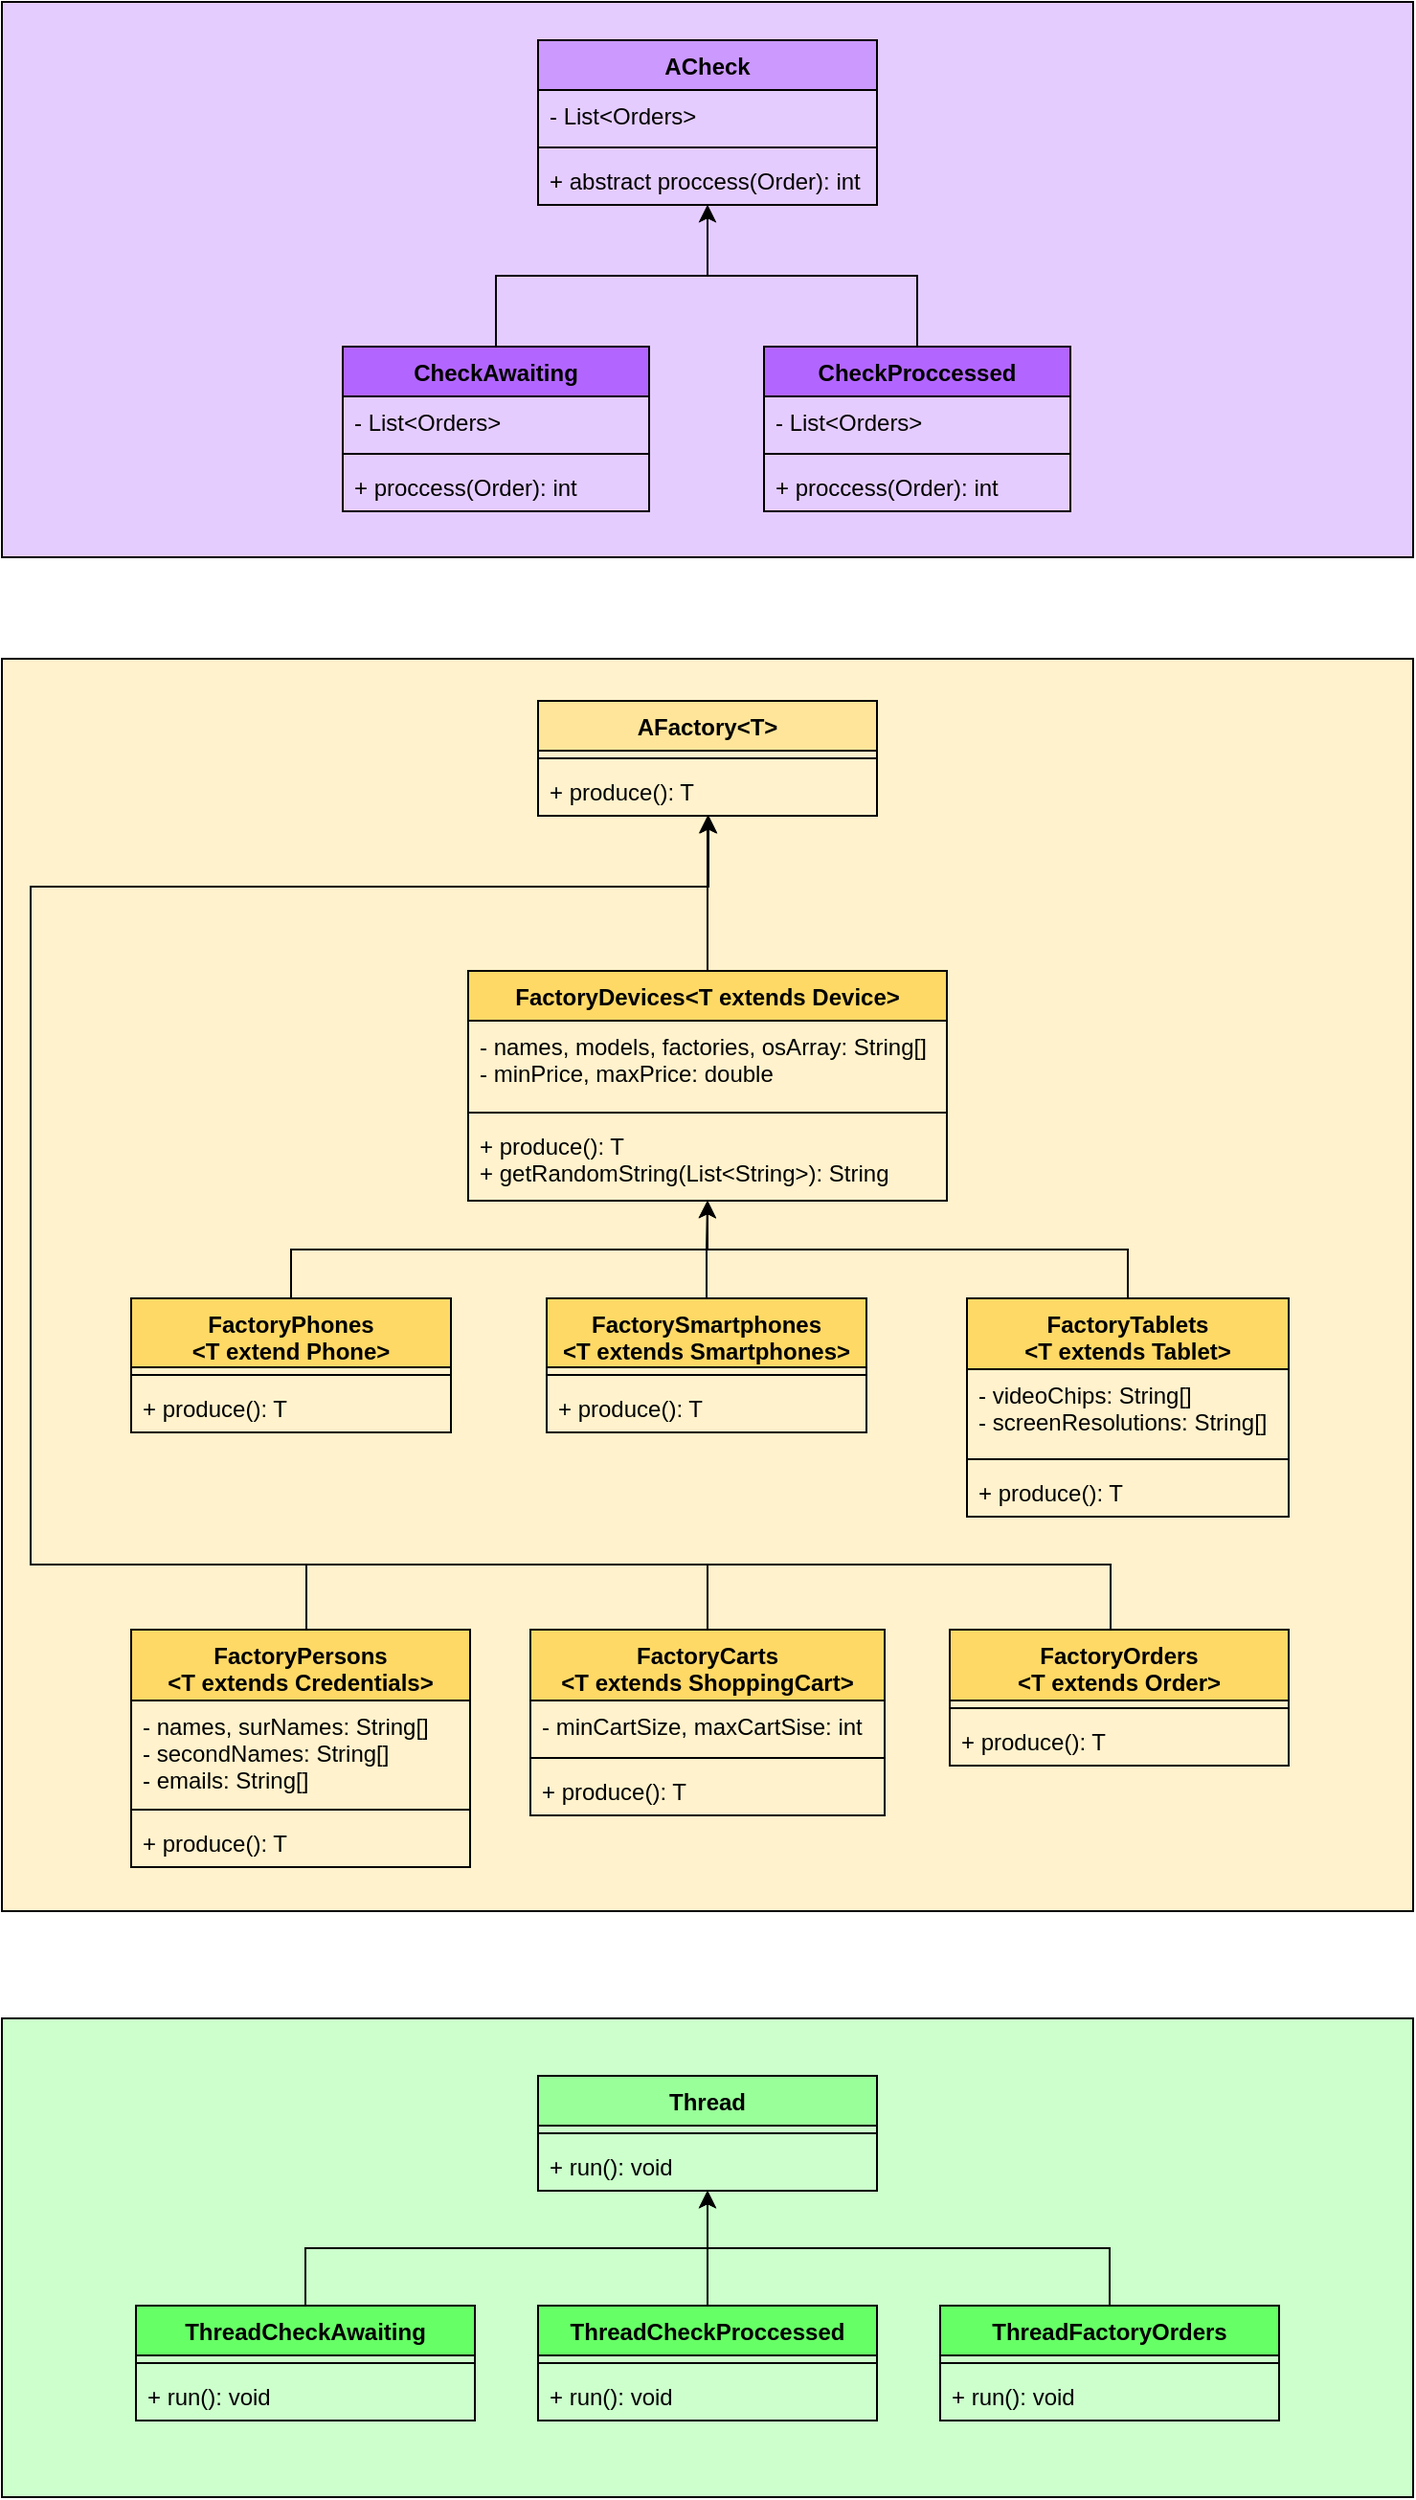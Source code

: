<mxfile version="12.3.1" type="github" pages="1">
  <diagram id="0GUaxXbDDWe5PVAGPf-r" name="Page-1">
    <mxGraphModel dx="1448" dy="980" grid="1" gridSize="10" guides="1" tooltips="1" connect="1" arrows="1" fold="1" page="1" pageScale="1" pageWidth="827" pageHeight="1169" math="0" shadow="0">
      <root>
        <mxCell id="0"/>
        <mxCell id="1" parent="0"/>
        <mxCell id="-0ryyqHEh2swBMXTkfNj-22" value="" style="group" vertex="1" connectable="0" parent="1">
          <mxGeometry x="45" y="1090" width="737" height="250" as="geometry"/>
        </mxCell>
        <mxCell id="-0ryyqHEh2swBMXTkfNj-21" value="" style="rounded=0;whiteSpace=wrap;html=1;fillColor=#CCFFCC;" vertex="1" parent="-0ryyqHEh2swBMXTkfNj-22">
          <mxGeometry width="737" height="250" as="geometry"/>
        </mxCell>
        <mxCell id="-0ryyqHEh2swBMXTkfNj-1" value="Thread" style="swimlane;fontStyle=1;align=center;verticalAlign=top;childLayout=stackLayout;horizontal=1;startSize=26;horizontalStack=0;resizeParent=1;resizeParentMax=0;resizeLast=0;collapsible=1;marginBottom=0;fillColor=#99FF99;" vertex="1" parent="-0ryyqHEh2swBMXTkfNj-22">
          <mxGeometry x="280" y="30" width="177" height="60" as="geometry">
            <mxRectangle x="325" y="913" width="70" height="26" as="alternateBounds"/>
          </mxGeometry>
        </mxCell>
        <mxCell id="-0ryyqHEh2swBMXTkfNj-3" value="" style="line;strokeWidth=1;fillColor=none;align=left;verticalAlign=middle;spacingTop=-1;spacingLeft=3;spacingRight=3;rotatable=0;labelPosition=right;points=[];portConstraint=eastwest;" vertex="1" parent="-0ryyqHEh2swBMXTkfNj-1">
          <mxGeometry y="26" width="177" height="8" as="geometry"/>
        </mxCell>
        <mxCell id="-0ryyqHEh2swBMXTkfNj-4" value="+ run(): void" style="text;strokeColor=none;fillColor=none;align=left;verticalAlign=top;spacingLeft=4;spacingRight=4;overflow=hidden;rotatable=0;points=[[0,0.5],[1,0.5]];portConstraint=eastwest;" vertex="1" parent="-0ryyqHEh2swBMXTkfNj-1">
          <mxGeometry y="34" width="177" height="26" as="geometry"/>
        </mxCell>
        <mxCell id="-0ryyqHEh2swBMXTkfNj-18" style="edgeStyle=orthogonalEdgeStyle;rounded=0;orthogonalLoop=1;jettySize=auto;html=1;exitX=0.5;exitY=0;exitDx=0;exitDy=0;" edge="1" parent="-0ryyqHEh2swBMXTkfNj-22" source="-0ryyqHEh2swBMXTkfNj-9" target="-0ryyqHEh2swBMXTkfNj-1">
          <mxGeometry relative="1" as="geometry"/>
        </mxCell>
        <mxCell id="-0ryyqHEh2swBMXTkfNj-9" value="ThreadCheckAwaiting" style="swimlane;fontStyle=1;align=center;verticalAlign=top;childLayout=stackLayout;horizontal=1;startSize=26;horizontalStack=0;resizeParent=1;resizeParentMax=0;resizeLast=0;collapsible=1;marginBottom=0;fillColor=#66FF66;" vertex="1" parent="-0ryyqHEh2swBMXTkfNj-22">
          <mxGeometry x="70" y="150" width="177" height="60" as="geometry"/>
        </mxCell>
        <mxCell id="-0ryyqHEh2swBMXTkfNj-10" value="" style="line;strokeWidth=1;fillColor=none;align=left;verticalAlign=middle;spacingTop=-1;spacingLeft=3;spacingRight=3;rotatable=0;labelPosition=right;points=[];portConstraint=eastwest;" vertex="1" parent="-0ryyqHEh2swBMXTkfNj-9">
          <mxGeometry y="26" width="177" height="8" as="geometry"/>
        </mxCell>
        <mxCell id="-0ryyqHEh2swBMXTkfNj-11" value="+ run(): void" style="text;strokeColor=none;fillColor=none;align=left;verticalAlign=top;spacingLeft=4;spacingRight=4;overflow=hidden;rotatable=0;points=[[0,0.5],[1,0.5]];portConstraint=eastwest;" vertex="1" parent="-0ryyqHEh2swBMXTkfNj-9">
          <mxGeometry y="34" width="177" height="26" as="geometry"/>
        </mxCell>
        <mxCell id="-0ryyqHEh2swBMXTkfNj-20" style="edgeStyle=orthogonalEdgeStyle;rounded=0;orthogonalLoop=1;jettySize=auto;html=1;exitX=0.5;exitY=0;exitDx=0;exitDy=0;" edge="1" parent="-0ryyqHEh2swBMXTkfNj-22" source="-0ryyqHEh2swBMXTkfNj-12" target="-0ryyqHEh2swBMXTkfNj-1">
          <mxGeometry relative="1" as="geometry"/>
        </mxCell>
        <mxCell id="-0ryyqHEh2swBMXTkfNj-12" value="ThreadCheckProccessed" style="swimlane;fontStyle=1;align=center;verticalAlign=top;childLayout=stackLayout;horizontal=1;startSize=26;horizontalStack=0;resizeParent=1;resizeParentMax=0;resizeLast=0;collapsible=1;marginBottom=0;fillColor=#66FF66;" vertex="1" parent="-0ryyqHEh2swBMXTkfNj-22">
          <mxGeometry x="280" y="150" width="177" height="60" as="geometry"/>
        </mxCell>
        <mxCell id="-0ryyqHEh2swBMXTkfNj-13" value="" style="line;strokeWidth=1;fillColor=none;align=left;verticalAlign=middle;spacingTop=-1;spacingLeft=3;spacingRight=3;rotatable=0;labelPosition=right;points=[];portConstraint=eastwest;" vertex="1" parent="-0ryyqHEh2swBMXTkfNj-12">
          <mxGeometry y="26" width="177" height="8" as="geometry"/>
        </mxCell>
        <mxCell id="-0ryyqHEh2swBMXTkfNj-14" value="+ run(): void" style="text;strokeColor=none;fillColor=none;align=left;verticalAlign=top;spacingLeft=4;spacingRight=4;overflow=hidden;rotatable=0;points=[[0,0.5],[1,0.5]];portConstraint=eastwest;" vertex="1" parent="-0ryyqHEh2swBMXTkfNj-12">
          <mxGeometry y="34" width="177" height="26" as="geometry"/>
        </mxCell>
        <mxCell id="-0ryyqHEh2swBMXTkfNj-19" style="edgeStyle=orthogonalEdgeStyle;rounded=0;orthogonalLoop=1;jettySize=auto;html=1;exitX=0.5;exitY=0;exitDx=0;exitDy=0;" edge="1" parent="-0ryyqHEh2swBMXTkfNj-22" source="-0ryyqHEh2swBMXTkfNj-15" target="-0ryyqHEh2swBMXTkfNj-1">
          <mxGeometry relative="1" as="geometry"/>
        </mxCell>
        <mxCell id="-0ryyqHEh2swBMXTkfNj-15" value="ThreadFactoryOrders" style="swimlane;fontStyle=1;align=center;verticalAlign=top;childLayout=stackLayout;horizontal=1;startSize=26;horizontalStack=0;resizeParent=1;resizeParentMax=0;resizeLast=0;collapsible=1;marginBottom=0;fillColor=#66FF66;" vertex="1" parent="-0ryyqHEh2swBMXTkfNj-22">
          <mxGeometry x="490" y="150" width="177" height="60" as="geometry"/>
        </mxCell>
        <mxCell id="-0ryyqHEh2swBMXTkfNj-16" value="" style="line;strokeWidth=1;fillColor=none;align=left;verticalAlign=middle;spacingTop=-1;spacingLeft=3;spacingRight=3;rotatable=0;labelPosition=right;points=[];portConstraint=eastwest;" vertex="1" parent="-0ryyqHEh2swBMXTkfNj-15">
          <mxGeometry y="26" width="177" height="8" as="geometry"/>
        </mxCell>
        <mxCell id="-0ryyqHEh2swBMXTkfNj-17" value="+ run(): void" style="text;strokeColor=none;fillColor=none;align=left;verticalAlign=top;spacingLeft=4;spacingRight=4;overflow=hidden;rotatable=0;points=[[0,0.5],[1,0.5]];portConstraint=eastwest;" vertex="1" parent="-0ryyqHEh2swBMXTkfNj-15">
          <mxGeometry y="34" width="177" height="26" as="geometry"/>
        </mxCell>
        <mxCell id="-0ryyqHEh2swBMXTkfNj-23" value="" style="group" vertex="1" connectable="0" parent="1">
          <mxGeometry x="45" y="37" width="737" height="290" as="geometry"/>
        </mxCell>
        <mxCell id="_v3kKgXSpV-jKmT9NSCs-72" value="" style="rounded=0;whiteSpace=wrap;html=1;fillColor=#E5CCFF;" parent="-0ryyqHEh2swBMXTkfNj-23" vertex="1">
          <mxGeometry width="737" height="290" as="geometry"/>
        </mxCell>
        <mxCell id="_v3kKgXSpV-jKmT9NSCs-1" value="ACheck" style="swimlane;fontStyle=1;align=center;verticalAlign=top;childLayout=stackLayout;horizontal=1;startSize=26;horizontalStack=0;resizeParent=1;resizeParentMax=0;resizeLast=0;collapsible=1;marginBottom=0;fillColor=#CC99FF;" parent="-0ryyqHEh2swBMXTkfNj-23" vertex="1">
          <mxGeometry x="280" y="20" width="177" height="86" as="geometry"/>
        </mxCell>
        <mxCell id="_v3kKgXSpV-jKmT9NSCs-2" value="- List&lt;Orders&gt;" style="text;strokeColor=none;fillColor=none;align=left;verticalAlign=top;spacingLeft=4;spacingRight=4;overflow=hidden;rotatable=0;points=[[0,0.5],[1,0.5]];portConstraint=eastwest;" parent="_v3kKgXSpV-jKmT9NSCs-1" vertex="1">
          <mxGeometry y="26" width="177" height="26" as="geometry"/>
        </mxCell>
        <mxCell id="_v3kKgXSpV-jKmT9NSCs-3" value="" style="line;strokeWidth=1;fillColor=none;align=left;verticalAlign=middle;spacingTop=-1;spacingLeft=3;spacingRight=3;rotatable=0;labelPosition=right;points=[];portConstraint=eastwest;" parent="_v3kKgXSpV-jKmT9NSCs-1" vertex="1">
          <mxGeometry y="52" width="177" height="8" as="geometry"/>
        </mxCell>
        <mxCell id="_v3kKgXSpV-jKmT9NSCs-4" value="+ abstract proccess(Order): int" style="text;strokeColor=none;fillColor=none;align=left;verticalAlign=top;spacingLeft=4;spacingRight=4;overflow=hidden;rotatable=0;points=[[0,0.5],[1,0.5]];portConstraint=eastwest;" parent="_v3kKgXSpV-jKmT9NSCs-1" vertex="1">
          <mxGeometry y="60" width="177" height="26" as="geometry"/>
        </mxCell>
        <mxCell id="_v3kKgXSpV-jKmT9NSCs-34" style="edgeStyle=orthogonalEdgeStyle;rounded=0;orthogonalLoop=1;jettySize=auto;html=1;exitX=0.5;exitY=0;exitDx=0;exitDy=0;" parent="-0ryyqHEh2swBMXTkfNj-23" source="_v3kKgXSpV-jKmT9NSCs-26" target="_v3kKgXSpV-jKmT9NSCs-1" edge="1">
          <mxGeometry relative="1" as="geometry"/>
        </mxCell>
        <mxCell id="_v3kKgXSpV-jKmT9NSCs-26" value="CheckAwaiting" style="swimlane;fontStyle=1;align=center;verticalAlign=top;childLayout=stackLayout;horizontal=1;startSize=26;horizontalStack=0;resizeParent=1;resizeParentMax=0;resizeLast=0;collapsible=1;marginBottom=0;fillColor=#B266FF;" parent="-0ryyqHEh2swBMXTkfNj-23" vertex="1">
          <mxGeometry x="178" y="180" width="160" height="86" as="geometry"/>
        </mxCell>
        <mxCell id="_v3kKgXSpV-jKmT9NSCs-27" value="- List&lt;Orders&gt;" style="text;strokeColor=none;fillColor=none;align=left;verticalAlign=top;spacingLeft=4;spacingRight=4;overflow=hidden;rotatable=0;points=[[0,0.5],[1,0.5]];portConstraint=eastwest;" parent="_v3kKgXSpV-jKmT9NSCs-26" vertex="1">
          <mxGeometry y="26" width="160" height="26" as="geometry"/>
        </mxCell>
        <mxCell id="_v3kKgXSpV-jKmT9NSCs-28" value="" style="line;strokeWidth=1;fillColor=none;align=left;verticalAlign=middle;spacingTop=-1;spacingLeft=3;spacingRight=3;rotatable=0;labelPosition=right;points=[];portConstraint=eastwest;" parent="_v3kKgXSpV-jKmT9NSCs-26" vertex="1">
          <mxGeometry y="52" width="160" height="8" as="geometry"/>
        </mxCell>
        <mxCell id="_v3kKgXSpV-jKmT9NSCs-29" value="+ proccess(Order): int" style="text;strokeColor=none;fillColor=none;align=left;verticalAlign=top;spacingLeft=4;spacingRight=4;overflow=hidden;rotatable=0;points=[[0,0.5],[1,0.5]];portConstraint=eastwest;" parent="_v3kKgXSpV-jKmT9NSCs-26" vertex="1">
          <mxGeometry y="60" width="160" height="26" as="geometry"/>
        </mxCell>
        <mxCell id="_v3kKgXSpV-jKmT9NSCs-35" style="edgeStyle=orthogonalEdgeStyle;rounded=0;orthogonalLoop=1;jettySize=auto;html=1;exitX=0.5;exitY=0;exitDx=0;exitDy=0;" parent="-0ryyqHEh2swBMXTkfNj-23" source="_v3kKgXSpV-jKmT9NSCs-30" target="_v3kKgXSpV-jKmT9NSCs-1" edge="1">
          <mxGeometry relative="1" as="geometry"/>
        </mxCell>
        <mxCell id="_v3kKgXSpV-jKmT9NSCs-30" value="CheckProccessed" style="swimlane;fontStyle=1;align=center;verticalAlign=top;childLayout=stackLayout;horizontal=1;startSize=26;horizontalStack=0;resizeParent=1;resizeParentMax=0;resizeLast=0;collapsible=1;marginBottom=0;fillColor=#B266FF;" parent="-0ryyqHEh2swBMXTkfNj-23" vertex="1">
          <mxGeometry x="398" y="180" width="160" height="86" as="geometry"/>
        </mxCell>
        <mxCell id="_v3kKgXSpV-jKmT9NSCs-31" value="- List&lt;Orders&gt;" style="text;strokeColor=none;fillColor=none;align=left;verticalAlign=top;spacingLeft=4;spacingRight=4;overflow=hidden;rotatable=0;points=[[0,0.5],[1,0.5]];portConstraint=eastwest;" parent="_v3kKgXSpV-jKmT9NSCs-30" vertex="1">
          <mxGeometry y="26" width="160" height="26" as="geometry"/>
        </mxCell>
        <mxCell id="_v3kKgXSpV-jKmT9NSCs-32" value="" style="line;strokeWidth=1;fillColor=none;align=left;verticalAlign=middle;spacingTop=-1;spacingLeft=3;spacingRight=3;rotatable=0;labelPosition=right;points=[];portConstraint=eastwest;" parent="_v3kKgXSpV-jKmT9NSCs-30" vertex="1">
          <mxGeometry y="52" width="160" height="8" as="geometry"/>
        </mxCell>
        <mxCell id="_v3kKgXSpV-jKmT9NSCs-33" value="+ proccess(Order): int" style="text;strokeColor=none;fillColor=none;align=left;verticalAlign=top;spacingLeft=4;spacingRight=4;overflow=hidden;rotatable=0;points=[[0,0.5],[1,0.5]];portConstraint=eastwest;" parent="_v3kKgXSpV-jKmT9NSCs-30" vertex="1">
          <mxGeometry y="60" width="160" height="26" as="geometry"/>
        </mxCell>
        <mxCell id="-0ryyqHEh2swBMXTkfNj-43" value="" style="group" vertex="1" connectable="0" parent="1">
          <mxGeometry x="45" y="380" width="737" height="654" as="geometry"/>
        </mxCell>
        <mxCell id="_v3kKgXSpV-jKmT9NSCs-71" value="" style="rounded=0;whiteSpace=wrap;html=1;fillColor=#FFF2CC;" parent="-0ryyqHEh2swBMXTkfNj-43" vertex="1">
          <mxGeometry width="737" height="654" as="geometry"/>
        </mxCell>
        <mxCell id="_v3kKgXSpV-jKmT9NSCs-36" value="AFactory&lt;T&gt;" style="swimlane;fontStyle=1;align=center;verticalAlign=top;childLayout=stackLayout;horizontal=1;startSize=26;horizontalStack=0;resizeParent=1;resizeParentMax=0;resizeLast=0;collapsible=1;marginBottom=0;fillColor=#FFE599;" parent="-0ryyqHEh2swBMXTkfNj-43" vertex="1">
          <mxGeometry x="280" y="22" width="177" height="60" as="geometry"/>
        </mxCell>
        <mxCell id="_v3kKgXSpV-jKmT9NSCs-38" value="" style="line;strokeWidth=1;fillColor=none;align=left;verticalAlign=middle;spacingTop=-1;spacingLeft=3;spacingRight=3;rotatable=0;labelPosition=right;points=[];portConstraint=eastwest;" parent="_v3kKgXSpV-jKmT9NSCs-36" vertex="1">
          <mxGeometry y="26" width="177" height="8" as="geometry"/>
        </mxCell>
        <mxCell id="_v3kKgXSpV-jKmT9NSCs-39" value="+ produce(): T" style="text;strokeColor=none;fillColor=none;align=left;verticalAlign=top;spacingLeft=4;spacingRight=4;overflow=hidden;rotatable=0;points=[[0,0.5],[1,0.5]];portConstraint=eastwest;" parent="_v3kKgXSpV-jKmT9NSCs-36" vertex="1">
          <mxGeometry y="34" width="177" height="26" as="geometry"/>
        </mxCell>
        <mxCell id="_v3kKgXSpV-jKmT9NSCs-40" value="FactoryPhones&#xa;&lt;T extend Phone&gt;" style="swimlane;fontStyle=1;align=center;verticalAlign=top;childLayout=stackLayout;horizontal=1;startSize=36;horizontalStack=0;resizeParent=1;resizeParentMax=0;resizeLast=0;collapsible=1;marginBottom=0;fillColor=#FFD966;" parent="-0ryyqHEh2swBMXTkfNj-43" vertex="1">
          <mxGeometry x="67.5" y="334" width="167" height="70" as="geometry"/>
        </mxCell>
        <mxCell id="_v3kKgXSpV-jKmT9NSCs-42" value="" style="line;strokeWidth=1;fillColor=none;align=left;verticalAlign=middle;spacingTop=-1;spacingLeft=3;spacingRight=3;rotatable=0;labelPosition=right;points=[];portConstraint=eastwest;" parent="_v3kKgXSpV-jKmT9NSCs-40" vertex="1">
          <mxGeometry y="36" width="167" height="8" as="geometry"/>
        </mxCell>
        <mxCell id="_v3kKgXSpV-jKmT9NSCs-43" value="+ produce(): T" style="text;strokeColor=none;fillColor=none;align=left;verticalAlign=top;spacingLeft=4;spacingRight=4;overflow=hidden;rotatable=0;points=[[0,0.5],[1,0.5]];portConstraint=eastwest;" parent="_v3kKgXSpV-jKmT9NSCs-40" vertex="1">
          <mxGeometry y="44" width="167" height="26" as="geometry"/>
        </mxCell>
        <mxCell id="_v3kKgXSpV-jKmT9NSCs-44" value="FactorySmartphones&#xa;&lt;T extends Smartphones&gt;" style="swimlane;fontStyle=1;align=center;verticalAlign=top;childLayout=stackLayout;horizontal=1;startSize=36;horizontalStack=0;resizeParent=1;resizeParentMax=0;resizeLast=0;collapsible=1;marginBottom=0;fillColor=#FFD966;" parent="-0ryyqHEh2swBMXTkfNj-43" vertex="1">
          <mxGeometry x="284.5" y="334" width="167" height="70" as="geometry"/>
        </mxCell>
        <mxCell id="_v3kKgXSpV-jKmT9NSCs-46" value="" style="line;strokeWidth=1;fillColor=none;align=left;verticalAlign=middle;spacingTop=-1;spacingLeft=3;spacingRight=3;rotatable=0;labelPosition=right;points=[];portConstraint=eastwest;" parent="_v3kKgXSpV-jKmT9NSCs-44" vertex="1">
          <mxGeometry y="36" width="167" height="8" as="geometry"/>
        </mxCell>
        <mxCell id="_v3kKgXSpV-jKmT9NSCs-47" value="+ produce(): T" style="text;strokeColor=none;fillColor=none;align=left;verticalAlign=top;spacingLeft=4;spacingRight=4;overflow=hidden;rotatable=0;points=[[0,0.5],[1,0.5]];portConstraint=eastwest;" parent="_v3kKgXSpV-jKmT9NSCs-44" vertex="1">
          <mxGeometry y="44" width="167" height="26" as="geometry"/>
        </mxCell>
        <mxCell id="_v3kKgXSpV-jKmT9NSCs-48" value="FactoryTablets&#xa;&lt;T extends Tablet&gt;" style="swimlane;fontStyle=1;align=center;verticalAlign=top;childLayout=stackLayout;horizontal=1;startSize=37;horizontalStack=0;resizeParent=1;resizeParentMax=0;resizeLast=0;collapsible=1;marginBottom=0;fillColor=#FFD966;" parent="-0ryyqHEh2swBMXTkfNj-43" vertex="1">
          <mxGeometry x="504" y="334" width="168" height="114" as="geometry"/>
        </mxCell>
        <mxCell id="_v3kKgXSpV-jKmT9NSCs-49" value="- videoChips: String[]&#xa;- screenResolutions: String[]" style="text;strokeColor=none;fillColor=none;align=left;verticalAlign=top;spacingLeft=4;spacingRight=4;overflow=hidden;rotatable=0;points=[[0,0.5],[1,0.5]];portConstraint=eastwest;" parent="_v3kKgXSpV-jKmT9NSCs-48" vertex="1">
          <mxGeometry y="37" width="168" height="43" as="geometry"/>
        </mxCell>
        <mxCell id="_v3kKgXSpV-jKmT9NSCs-50" value="" style="line;strokeWidth=1;fillColor=none;align=left;verticalAlign=middle;spacingTop=-1;spacingLeft=3;spacingRight=3;rotatable=0;labelPosition=right;points=[];portConstraint=eastwest;" parent="_v3kKgXSpV-jKmT9NSCs-48" vertex="1">
          <mxGeometry y="80" width="168" height="8" as="geometry"/>
        </mxCell>
        <mxCell id="_v3kKgXSpV-jKmT9NSCs-51" value="+ produce(): T" style="text;strokeColor=none;fillColor=none;align=left;verticalAlign=top;spacingLeft=4;spacingRight=4;overflow=hidden;rotatable=0;points=[[0,0.5],[1,0.5]];portConstraint=eastwest;" parent="_v3kKgXSpV-jKmT9NSCs-48" vertex="1">
          <mxGeometry y="88" width="168" height="26" as="geometry"/>
        </mxCell>
        <mxCell id="_v3kKgXSpV-jKmT9NSCs-67" style="edgeStyle=orthogonalEdgeStyle;rounded=0;orthogonalLoop=1;jettySize=auto;html=1;exitX=0.5;exitY=0;exitDx=0;exitDy=0;" parent="-0ryyqHEh2swBMXTkfNj-43" source="_v3kKgXSpV-jKmT9NSCs-55" target="_v3kKgXSpV-jKmT9NSCs-36" edge="1">
          <mxGeometry relative="1" as="geometry">
            <Array as="points">
              <mxPoint x="159" y="507"/>
              <mxPoint x="159" y="473"/>
              <mxPoint x="15" y="473"/>
              <mxPoint x="15" y="119"/>
              <mxPoint x="369" y="119"/>
            </Array>
          </mxGeometry>
        </mxCell>
        <mxCell id="_v3kKgXSpV-jKmT9NSCs-68" style="edgeStyle=orthogonalEdgeStyle;rounded=0;orthogonalLoop=1;jettySize=auto;html=1;exitX=0.5;exitY=0;exitDx=0;exitDy=0;" parent="-0ryyqHEh2swBMXTkfNj-43" source="_v3kKgXSpV-jKmT9NSCs-59" target="_v3kKgXSpV-jKmT9NSCs-36" edge="1">
          <mxGeometry relative="1" as="geometry">
            <Array as="points">
              <mxPoint x="369" y="507"/>
              <mxPoint x="369" y="473"/>
              <mxPoint x="15" y="473"/>
              <mxPoint x="15" y="119"/>
              <mxPoint x="369" y="119"/>
            </Array>
          </mxGeometry>
        </mxCell>
        <mxCell id="_v3kKgXSpV-jKmT9NSCs-69" style="edgeStyle=orthogonalEdgeStyle;rounded=0;orthogonalLoop=1;jettySize=auto;html=1;exitX=0.5;exitY=0;exitDx=0;exitDy=0;" parent="-0ryyqHEh2swBMXTkfNj-43" source="_v3kKgXSpV-jKmT9NSCs-63" target="_v3kKgXSpV-jKmT9NSCs-36" edge="1">
          <mxGeometry relative="1" as="geometry">
            <Array as="points">
              <mxPoint x="579" y="507"/>
              <mxPoint x="579" y="473"/>
              <mxPoint x="15" y="473"/>
              <mxPoint x="15" y="119"/>
              <mxPoint x="369" y="119"/>
            </Array>
          </mxGeometry>
        </mxCell>
        <mxCell id="-0ryyqHEh2swBMXTkfNj-42" style="edgeStyle=orthogonalEdgeStyle;rounded=0;orthogonalLoop=1;jettySize=auto;html=1;exitX=0.5;exitY=0;exitDx=0;exitDy=0;" edge="1" parent="-0ryyqHEh2swBMXTkfNj-43" source="-0ryyqHEh2swBMXTkfNj-29" target="_v3kKgXSpV-jKmT9NSCs-36">
          <mxGeometry relative="1" as="geometry"/>
        </mxCell>
        <mxCell id="-0ryyqHEh2swBMXTkfNj-29" value="FactoryDevices&lt;T extends Device&gt;" style="swimlane;fontStyle=1;align=center;verticalAlign=top;childLayout=stackLayout;horizontal=1;startSize=26;horizontalStack=0;resizeParent=1;resizeParentMax=0;resizeLast=0;collapsible=1;marginBottom=0;fillColor=#FFD966;" vertex="1" parent="-0ryyqHEh2swBMXTkfNj-43">
          <mxGeometry x="243.5" y="163" width="250" height="120" as="geometry"/>
        </mxCell>
        <mxCell id="-0ryyqHEh2swBMXTkfNj-30" value="- names, models, factories, osArray: String[]&#xa;- minPrice, maxPrice: double" style="text;strokeColor=none;fillColor=none;align=left;verticalAlign=top;spacingLeft=4;spacingRight=4;overflow=hidden;rotatable=0;points=[[0,0.5],[1,0.5]];portConstraint=eastwest;" vertex="1" parent="-0ryyqHEh2swBMXTkfNj-29">
          <mxGeometry y="26" width="250" height="44" as="geometry"/>
        </mxCell>
        <mxCell id="-0ryyqHEh2swBMXTkfNj-31" value="" style="line;strokeWidth=1;fillColor=none;align=left;verticalAlign=middle;spacingTop=-1;spacingLeft=3;spacingRight=3;rotatable=0;labelPosition=right;points=[];portConstraint=eastwest;" vertex="1" parent="-0ryyqHEh2swBMXTkfNj-29">
          <mxGeometry y="70" width="250" height="8" as="geometry"/>
        </mxCell>
        <mxCell id="-0ryyqHEh2swBMXTkfNj-32" value="+ produce(): T&#xa;+ getRandomString(List&lt;String&gt;): String" style="text;strokeColor=none;fillColor=none;align=left;verticalAlign=top;spacingLeft=4;spacingRight=4;overflow=hidden;rotatable=0;points=[[0,0.5],[1,0.5]];portConstraint=eastwest;" vertex="1" parent="-0ryyqHEh2swBMXTkfNj-29">
          <mxGeometry y="78" width="250" height="42" as="geometry"/>
        </mxCell>
        <mxCell id="-0ryyqHEh2swBMXTkfNj-41" style="edgeStyle=orthogonalEdgeStyle;rounded=0;orthogonalLoop=1;jettySize=auto;html=1;exitX=0.5;exitY=0;exitDx=0;exitDy=0;" edge="1" parent="-0ryyqHEh2swBMXTkfNj-43" source="_v3kKgXSpV-jKmT9NSCs-40" target="-0ryyqHEh2swBMXTkfNj-29">
          <mxGeometry relative="1" as="geometry"/>
        </mxCell>
        <mxCell id="-0ryyqHEh2swBMXTkfNj-40" style="edgeStyle=orthogonalEdgeStyle;rounded=0;orthogonalLoop=1;jettySize=auto;html=1;exitX=0.5;exitY=0;exitDx=0;exitDy=0;" edge="1" parent="-0ryyqHEh2swBMXTkfNj-43" source="_v3kKgXSpV-jKmT9NSCs-44" target="-0ryyqHEh2swBMXTkfNj-29">
          <mxGeometry relative="1" as="geometry"/>
        </mxCell>
        <mxCell id="-0ryyqHEh2swBMXTkfNj-39" style="edgeStyle=orthogonalEdgeStyle;rounded=0;orthogonalLoop=1;jettySize=auto;html=1;exitX=0.5;exitY=0;exitDx=0;exitDy=0;" edge="1" parent="-0ryyqHEh2swBMXTkfNj-43" source="_v3kKgXSpV-jKmT9NSCs-48" target="-0ryyqHEh2swBMXTkfNj-29">
          <mxGeometry relative="1" as="geometry"/>
        </mxCell>
        <mxCell id="_v3kKgXSpV-jKmT9NSCs-55" value="FactoryPersons&#xa;&lt;T extends Credentials&gt;" style="swimlane;fontStyle=1;align=center;verticalAlign=top;childLayout=stackLayout;horizontal=1;startSize=37;horizontalStack=0;resizeParent=1;resizeParentMax=0;resizeLast=0;collapsible=1;marginBottom=0;fillColor=#FFD966;" parent="-0ryyqHEh2swBMXTkfNj-43" vertex="1">
          <mxGeometry x="67.5" y="507" width="177" height="124" as="geometry"/>
        </mxCell>
        <mxCell id="_v3kKgXSpV-jKmT9NSCs-56" value="- names, surNames: String[]&#xa;- secondNames: String[]&#xa;- emails: String[]" style="text;strokeColor=none;fillColor=none;align=left;verticalAlign=top;spacingLeft=4;spacingRight=4;overflow=hidden;rotatable=0;points=[[0,0.5],[1,0.5]];portConstraint=eastwest;" parent="_v3kKgXSpV-jKmT9NSCs-55" vertex="1">
          <mxGeometry y="37" width="177" height="53" as="geometry"/>
        </mxCell>
        <mxCell id="_v3kKgXSpV-jKmT9NSCs-57" value="" style="line;strokeWidth=1;fillColor=none;align=left;verticalAlign=middle;spacingTop=-1;spacingLeft=3;spacingRight=3;rotatable=0;labelPosition=right;points=[];portConstraint=eastwest;" parent="_v3kKgXSpV-jKmT9NSCs-55" vertex="1">
          <mxGeometry y="90" width="177" height="8" as="geometry"/>
        </mxCell>
        <mxCell id="_v3kKgXSpV-jKmT9NSCs-58" value="+ produce(): T" style="text;strokeColor=none;fillColor=none;align=left;verticalAlign=top;spacingLeft=4;spacingRight=4;overflow=hidden;rotatable=0;points=[[0,0.5],[1,0.5]];portConstraint=eastwest;" parent="_v3kKgXSpV-jKmT9NSCs-55" vertex="1">
          <mxGeometry y="98" width="177" height="26" as="geometry"/>
        </mxCell>
        <mxCell id="_v3kKgXSpV-jKmT9NSCs-59" value="FactoryCarts&#xa;&lt;T extends ShoppingCart&gt;" style="swimlane;fontStyle=1;align=center;verticalAlign=top;childLayout=stackLayout;horizontal=1;startSize=37;horizontalStack=0;resizeParent=1;resizeParentMax=0;resizeLast=0;collapsible=1;marginBottom=0;fillColor=#FFD966;" parent="-0ryyqHEh2swBMXTkfNj-43" vertex="1">
          <mxGeometry x="276" y="507" width="185" height="97" as="geometry"/>
        </mxCell>
        <mxCell id="_v3kKgXSpV-jKmT9NSCs-60" value="- minCartSize, maxCartSise: int" style="text;strokeColor=none;fillColor=none;align=left;verticalAlign=top;spacingLeft=4;spacingRight=4;overflow=hidden;rotatable=0;points=[[0,0.5],[1,0.5]];portConstraint=eastwest;" parent="_v3kKgXSpV-jKmT9NSCs-59" vertex="1">
          <mxGeometry y="37" width="185" height="26" as="geometry"/>
        </mxCell>
        <mxCell id="_v3kKgXSpV-jKmT9NSCs-61" value="" style="line;strokeWidth=1;fillColor=none;align=left;verticalAlign=middle;spacingTop=-1;spacingLeft=3;spacingRight=3;rotatable=0;labelPosition=right;points=[];portConstraint=eastwest;" parent="_v3kKgXSpV-jKmT9NSCs-59" vertex="1">
          <mxGeometry y="63" width="185" height="8" as="geometry"/>
        </mxCell>
        <mxCell id="_v3kKgXSpV-jKmT9NSCs-62" value="+ produce(): T" style="text;strokeColor=none;fillColor=none;align=left;verticalAlign=top;spacingLeft=4;spacingRight=4;overflow=hidden;rotatable=0;points=[[0,0.5],[1,0.5]];portConstraint=eastwest;" parent="_v3kKgXSpV-jKmT9NSCs-59" vertex="1">
          <mxGeometry y="71" width="185" height="26" as="geometry"/>
        </mxCell>
        <mxCell id="_v3kKgXSpV-jKmT9NSCs-63" value="FactoryOrders&#xa;&lt;T extends Order&gt;" style="swimlane;fontStyle=1;align=center;verticalAlign=top;childLayout=stackLayout;horizontal=1;startSize=37;horizontalStack=0;resizeParent=1;resizeParentMax=0;resizeLast=0;collapsible=1;marginBottom=0;fillColor=#FFD966;" parent="-0ryyqHEh2swBMXTkfNj-43" vertex="1">
          <mxGeometry x="495" y="507" width="177" height="71" as="geometry"/>
        </mxCell>
        <mxCell id="_v3kKgXSpV-jKmT9NSCs-65" value="" style="line;strokeWidth=1;fillColor=none;align=left;verticalAlign=middle;spacingTop=-1;spacingLeft=3;spacingRight=3;rotatable=0;labelPosition=right;points=[];portConstraint=eastwest;" parent="_v3kKgXSpV-jKmT9NSCs-63" vertex="1">
          <mxGeometry y="37" width="177" height="8" as="geometry"/>
        </mxCell>
        <mxCell id="_v3kKgXSpV-jKmT9NSCs-66" value="+ produce(): T" style="text;strokeColor=none;fillColor=none;align=left;verticalAlign=top;spacingLeft=4;spacingRight=4;overflow=hidden;rotatable=0;points=[[0,0.5],[1,0.5]];portConstraint=eastwest;" parent="_v3kKgXSpV-jKmT9NSCs-63" vertex="1">
          <mxGeometry y="45" width="177" height="26" as="geometry"/>
        </mxCell>
      </root>
    </mxGraphModel>
  </diagram>
</mxfile>
